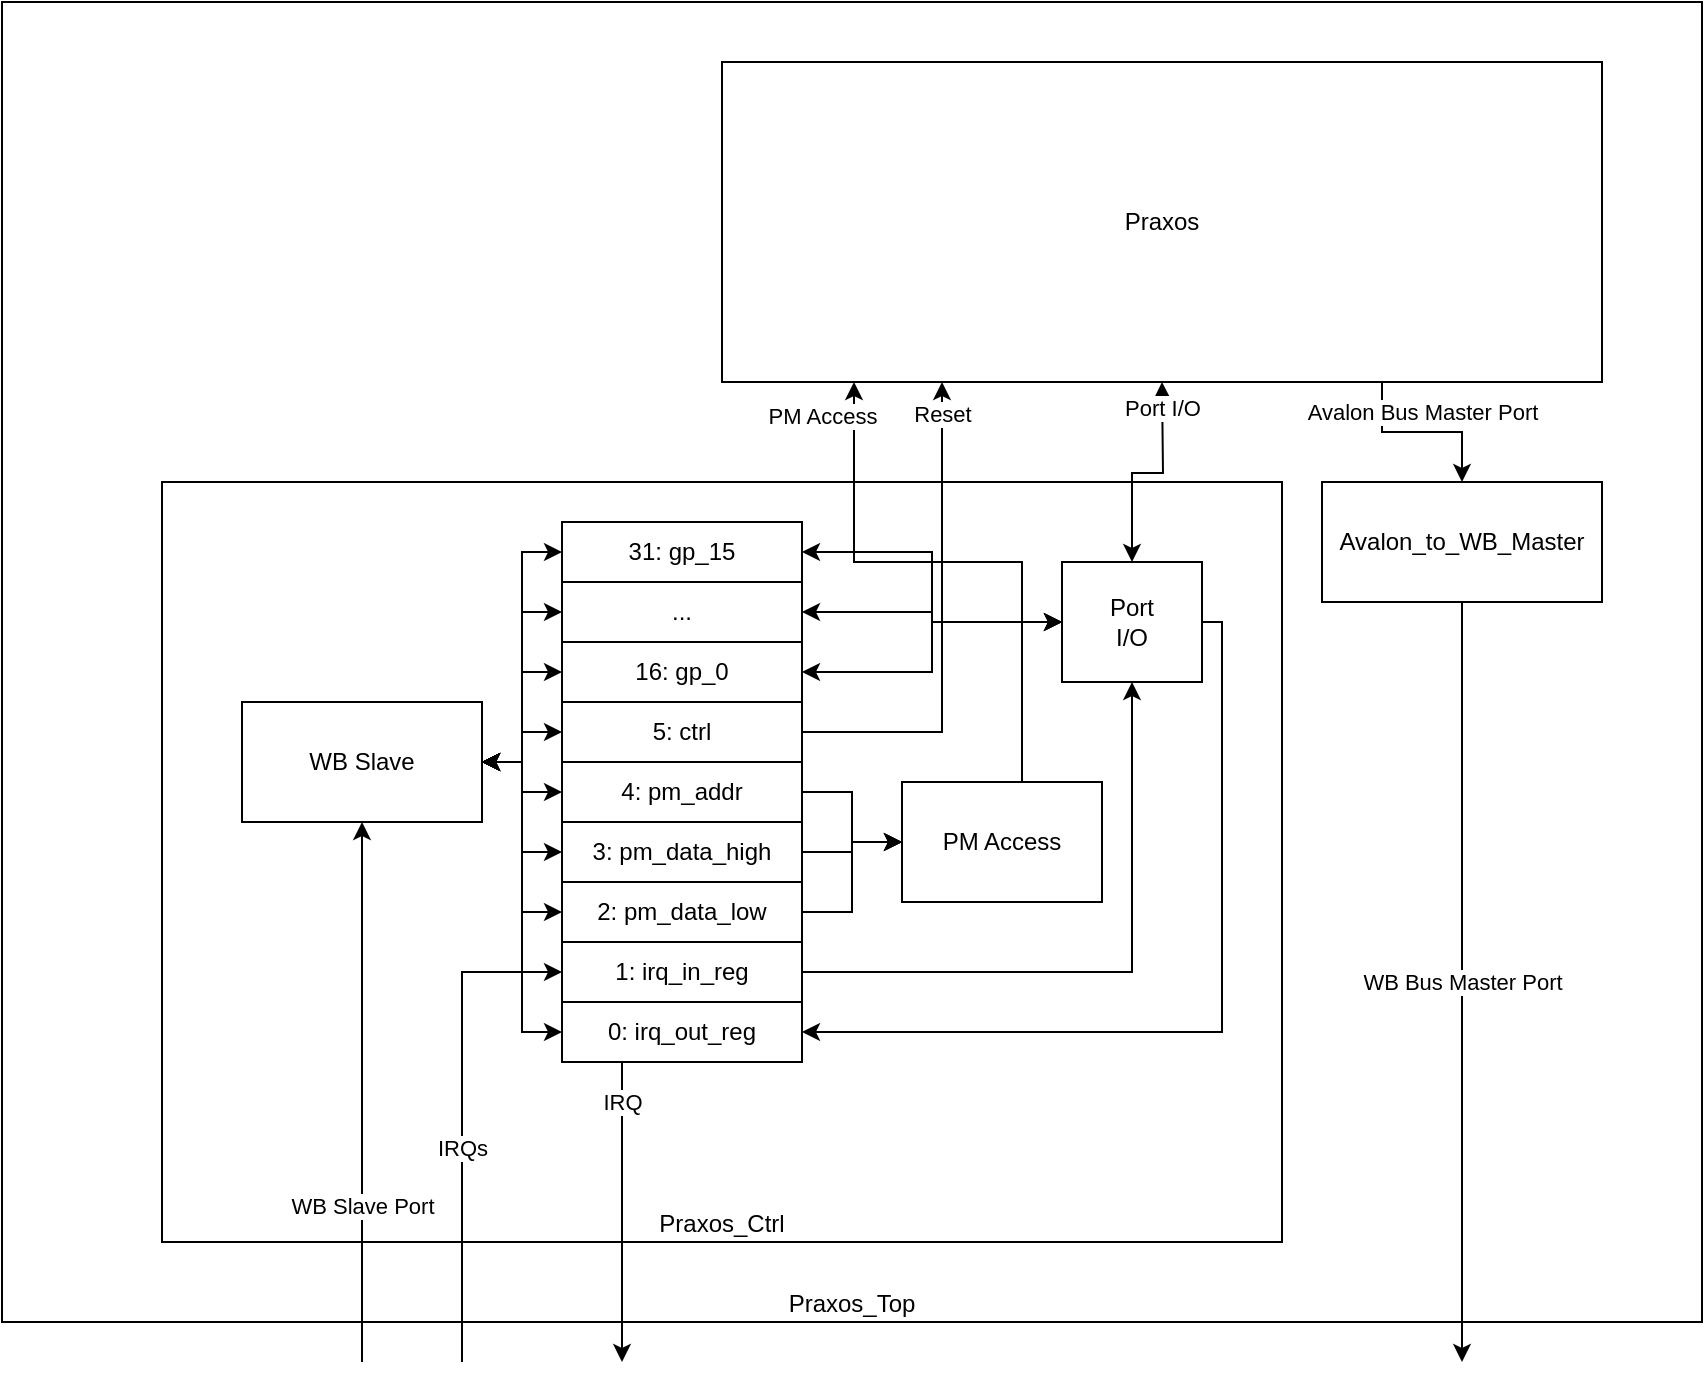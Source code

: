 <mxfile version="19.0.3" type="device"><diagram id="MNf2wMZkNhFHgaL5lZ0z" name="Page-1"><mxGraphModel dx="1888" dy="641" grid="1" gridSize="10" guides="1" tooltips="1" connect="1" arrows="1" fold="1" page="1" pageScale="1" pageWidth="850" pageHeight="1100" math="0" shadow="0"><root><mxCell id="0"/><mxCell id="1" parent="0"/><mxCell id="0u6UAf10lV7i9e3pFNgG-41" value="Praxos_Top" style="rounded=0;whiteSpace=wrap;html=1;verticalAlign=bottom;" vertex="1" parent="1"><mxGeometry x="-280" y="170" width="850" height="660" as="geometry"/></mxCell><mxCell id="0u6UAf10lV7i9e3pFNgG-1" value="Praxos" style="rounded=0;whiteSpace=wrap;html=1;points=[[0,0,0,0,0],[0,0.25,0,0,0],[0,0.5,0,0,0],[0,0.75,0,0,0],[0,1,0,0,0],[0.15,1,0,0,0],[0.25,0,0,0,0],[0.33,1,0,0,0],[0.5,0,0,0,0],[0.5,1,0,0,0],[0.67,1,0,0,0],[0.75,0,0,0,0],[0.82,1,0,0,0],[1,0,0,0,0],[1,0.25,0,0,0],[1,0.5,0,0,0],[1,0.75,0,0,0],[1,1,0,0,0]];" vertex="1" parent="1"><mxGeometry x="80" y="200" width="440" height="160" as="geometry"/></mxCell><mxCell id="0u6UAf10lV7i9e3pFNgG-2" value="Avalon_to_WB_Master" style="rounded=0;whiteSpace=wrap;html=1;" vertex="1" parent="1"><mxGeometry x="380" y="410" width="140" height="60" as="geometry"/></mxCell><mxCell id="0u6UAf10lV7i9e3pFNgG-3" value="Avalon Bus Master Port" style="endArrow=classic;html=1;rounded=0;exitX=0.75;exitY=1;exitDx=0;exitDy=0;entryX=0.5;entryY=0;entryDx=0;entryDy=0;edgeStyle=orthogonalEdgeStyle;" edge="1" parent="1" source="0u6UAf10lV7i9e3pFNgG-1" target="0u6UAf10lV7i9e3pFNgG-2"><mxGeometry y="10" width="50" height="50" relative="1" as="geometry"><mxPoint x="270" y="500" as="sourcePoint"/><mxPoint x="320" y="450" as="targetPoint"/><mxPoint as="offset"/></mxGeometry></mxCell><mxCell id="0u6UAf10lV7i9e3pFNgG-4" value="Praxos_Ctrl" style="rounded=0;whiteSpace=wrap;html=1;verticalAlign=bottom;" vertex="1" parent="1"><mxGeometry x="-200" y="410" width="560" height="380" as="geometry"/></mxCell><mxCell id="0u6UAf10lV7i9e3pFNgG-5" value="Port I/O" style="endArrow=classic;startArrow=classic;html=1;rounded=0;edgeStyle=orthogonalEdgeStyle;" edge="1" parent="1" source="0u6UAf10lV7i9e3pFNgG-26"><mxGeometry x="0.758" width="50" height="50" relative="1" as="geometry"><mxPoint x="300" y="410" as="sourcePoint"/><mxPoint x="300" y="360" as="targetPoint"/><mxPoint as="offset"/></mxGeometry></mxCell><mxCell id="0u6UAf10lV7i9e3pFNgG-6" value="WB Bus Master Port" style="endArrow=classic;html=1;rounded=0;exitX=0.5;exitY=1;exitDx=0;exitDy=0;" edge="1" parent="1" source="0u6UAf10lV7i9e3pFNgG-2"><mxGeometry width="50" height="50" relative="1" as="geometry"><mxPoint x="420" y="500" as="sourcePoint"/><mxPoint x="450" y="850" as="targetPoint"/></mxGeometry></mxCell><mxCell id="0u6UAf10lV7i9e3pFNgG-7" value="WB Slave" style="rounded=0;whiteSpace=wrap;html=1;" vertex="1" parent="1"><mxGeometry x="-160" y="520" width="120" height="60" as="geometry"/></mxCell><mxCell id="0u6UAf10lV7i9e3pFNgG-9" value="Reset" style="endArrow=classic;html=1;rounded=0;exitX=1;exitY=0.5;exitDx=0;exitDy=0;entryX=0.25;entryY=1;entryDx=0;entryDy=0;edgeStyle=orthogonalEdgeStyle;" edge="1" parent="1" source="0u6UAf10lV7i9e3pFNgG-17" target="0u6UAf10lV7i9e3pFNgG-1"><mxGeometry x="0.869" width="50" height="50" relative="1" as="geometry"><mxPoint x="400" y="360" as="sourcePoint"/><mxPoint x="170" y="380" as="targetPoint"/><mxPoint as="offset"/></mxGeometry></mxCell><mxCell id="0u6UAf10lV7i9e3pFNgG-10" value="PM Access" style="endArrow=classic;html=1;rounded=0;exitX=0.5;exitY=0;exitDx=0;exitDy=0;entryX=0.15;entryY=1;entryDx=0;entryDy=0;entryPerimeter=0;edgeStyle=orthogonalEdgeStyle;" edge="1" parent="1" source="0u6UAf10lV7i9e3pFNgG-22" target="0u6UAf10lV7i9e3pFNgG-1"><mxGeometry x="0.884" y="16" width="50" height="50" relative="1" as="geometry"><mxPoint x="30" y="420" as="sourcePoint"/><mxPoint x="30" y="370" as="targetPoint"/><Array as="points"><mxPoint x="230" y="450"/><mxPoint x="146" y="450"/></Array><mxPoint as="offset"/></mxGeometry></mxCell><mxCell id="0u6UAf10lV7i9e3pFNgG-11" value="WB Slave Port" style="endArrow=classic;html=1;rounded=0;entryX=0.5;entryY=1;entryDx=0;entryDy=0;" edge="1" parent="1" target="0u6UAf10lV7i9e3pFNgG-7"><mxGeometry x="-0.419" width="50" height="50" relative="1" as="geometry"><mxPoint x="-100" y="850" as="sourcePoint"/><mxPoint x="260" y="890" as="targetPoint"/><mxPoint as="offset"/></mxGeometry></mxCell><mxCell id="0u6UAf10lV7i9e3pFNgG-12" value="IRQs" style="endArrow=classic;html=1;rounded=0;entryX=0;entryY=0.5;entryDx=0;entryDy=0;edgeStyle=orthogonalEdgeStyle;" edge="1" parent="1" target="0u6UAf10lV7i9e3pFNgG-13"><mxGeometry x="-0.127" width="50" height="50" relative="1" as="geometry"><mxPoint x="-50" y="850" as="sourcePoint"/><mxPoint y="691.9" as="targetPoint"/><Array as="points"><mxPoint x="-50" y="655"/></Array><mxPoint as="offset"/></mxGeometry></mxCell><mxCell id="0u6UAf10lV7i9e3pFNgG-13" value="1: irq_in_reg" style="rounded=0;whiteSpace=wrap;html=1;" vertex="1" parent="1"><mxGeometry y="640" width="120" height="30" as="geometry"/></mxCell><mxCell id="0u6UAf10lV7i9e3pFNgG-14" value="2: pm_data_low" style="rounded=0;whiteSpace=wrap;html=1;" vertex="1" parent="1"><mxGeometry y="610" width="120" height="30" as="geometry"/></mxCell><mxCell id="0u6UAf10lV7i9e3pFNgG-15" value="3: pm_data_high" style="rounded=0;whiteSpace=wrap;html=1;" vertex="1" parent="1"><mxGeometry y="580" width="120" height="30" as="geometry"/></mxCell><mxCell id="0u6UAf10lV7i9e3pFNgG-16" value="4: pm_addr" style="rounded=0;whiteSpace=wrap;html=1;" vertex="1" parent="1"><mxGeometry y="550" width="120" height="30" as="geometry"/></mxCell><mxCell id="0u6UAf10lV7i9e3pFNgG-17" value="5: ctrl" style="rounded=0;whiteSpace=wrap;html=1;" vertex="1" parent="1"><mxGeometry y="520" width="120" height="30" as="geometry"/></mxCell><mxCell id="0u6UAf10lV7i9e3pFNgG-18" value="16: gp_0" style="rounded=0;whiteSpace=wrap;html=1;" vertex="1" parent="1"><mxGeometry y="490" width="120" height="30" as="geometry"/></mxCell><mxCell id="0u6UAf10lV7i9e3pFNgG-19" value="..." style="rounded=0;whiteSpace=wrap;html=1;" vertex="1" parent="1"><mxGeometry y="460" width="120" height="30" as="geometry"/></mxCell><mxCell id="0u6UAf10lV7i9e3pFNgG-20" value="31: gp_15" style="rounded=0;whiteSpace=wrap;html=1;" vertex="1" parent="1"><mxGeometry y="430" width="120" height="30" as="geometry"/></mxCell><mxCell id="0u6UAf10lV7i9e3pFNgG-22" value="PM Access" style="rounded=0;whiteSpace=wrap;html=1;" vertex="1" parent="1"><mxGeometry x="170" y="560" width="100" height="60" as="geometry"/></mxCell><mxCell id="0u6UAf10lV7i9e3pFNgG-23" value="" style="endArrow=classic;html=1;rounded=0;exitX=1;exitY=0.5;exitDx=0;exitDy=0;edgeStyle=orthogonalEdgeStyle;" edge="1" parent="1" source="0u6UAf10lV7i9e3pFNgG-16" target="0u6UAf10lV7i9e3pFNgG-22"><mxGeometry width="50" height="50" relative="1" as="geometry"><mxPoint x="430" y="730" as="sourcePoint"/><mxPoint x="480" y="680" as="targetPoint"/></mxGeometry></mxCell><mxCell id="0u6UAf10lV7i9e3pFNgG-24" value="" style="endArrow=classic;html=1;rounded=0;exitX=1;exitY=0.5;exitDx=0;exitDy=0;edgeStyle=orthogonalEdgeStyle;" edge="1" parent="1" source="0u6UAf10lV7i9e3pFNgG-15" target="0u6UAf10lV7i9e3pFNgG-22"><mxGeometry width="50" height="50" relative="1" as="geometry"><mxPoint x="460" y="740" as="sourcePoint"/><mxPoint x="510" y="690" as="targetPoint"/></mxGeometry></mxCell><mxCell id="0u6UAf10lV7i9e3pFNgG-25" value="" style="endArrow=classic;html=1;rounded=0;exitX=1;exitY=0.5;exitDx=0;exitDy=0;edgeStyle=orthogonalEdgeStyle;" edge="1" parent="1" source="0u6UAf10lV7i9e3pFNgG-14" target="0u6UAf10lV7i9e3pFNgG-22"><mxGeometry width="50" height="50" relative="1" as="geometry"><mxPoint x="540" y="740" as="sourcePoint"/><mxPoint x="590" y="690" as="targetPoint"/></mxGeometry></mxCell><mxCell id="0u6UAf10lV7i9e3pFNgG-26" value="Port&lt;br&gt;I/O" style="rounded=0;whiteSpace=wrap;html=1;" vertex="1" parent="1"><mxGeometry x="250" y="450" width="70" height="60" as="geometry"/></mxCell><mxCell id="0u6UAf10lV7i9e3pFNgG-27" value="" style="endArrow=classic;html=1;rounded=0;exitX=1;exitY=0.5;exitDx=0;exitDy=0;edgeStyle=orthogonalEdgeStyle;startArrow=classic;startFill=1;" edge="1" parent="1" source="0u6UAf10lV7i9e3pFNgG-20" target="0u6UAf10lV7i9e3pFNgG-26"><mxGeometry width="50" height="50" relative="1" as="geometry"><mxPoint x="440" y="660" as="sourcePoint"/><mxPoint x="490" y="610" as="targetPoint"/></mxGeometry></mxCell><mxCell id="0u6UAf10lV7i9e3pFNgG-28" value="" style="endArrow=classic;html=1;rounded=0;exitX=1;exitY=0.5;exitDx=0;exitDy=0;edgeStyle=orthogonalEdgeStyle;startArrow=classic;startFill=1;" edge="1" parent="1" source="0u6UAf10lV7i9e3pFNgG-19" target="0u6UAf10lV7i9e3pFNgG-26"><mxGeometry width="50" height="50" relative="1" as="geometry"><mxPoint x="470" y="740" as="sourcePoint"/><mxPoint x="520" y="690" as="targetPoint"/></mxGeometry></mxCell><mxCell id="0u6UAf10lV7i9e3pFNgG-29" value="" style="endArrow=classic;html=1;rounded=0;exitX=1;exitY=0.5;exitDx=0;exitDy=0;edgeStyle=orthogonalEdgeStyle;startArrow=classic;startFill=1;" edge="1" parent="1" source="0u6UAf10lV7i9e3pFNgG-18" target="0u6UAf10lV7i9e3pFNgG-26"><mxGeometry width="50" height="50" relative="1" as="geometry"><mxPoint x="530" y="680" as="sourcePoint"/><mxPoint x="580" y="630" as="targetPoint"/></mxGeometry></mxCell><mxCell id="0u6UAf10lV7i9e3pFNgG-30" value="" style="endArrow=classic;startArrow=none;html=1;rounded=0;exitX=1;exitY=0.5;exitDx=0;exitDy=0;edgeStyle=orthogonalEdgeStyle;startFill=0;" edge="1" parent="1" source="0u6UAf10lV7i9e3pFNgG-13" target="0u6UAf10lV7i9e3pFNgG-26"><mxGeometry width="50" height="50" relative="1" as="geometry"><mxPoint x="580" y="740" as="sourcePoint"/><mxPoint x="630" y="690" as="targetPoint"/></mxGeometry></mxCell><mxCell id="0u6UAf10lV7i9e3pFNgG-31" value="" style="endArrow=classic;html=1;rounded=0;entryX=1;entryY=0.5;entryDx=0;entryDy=0;edgeStyle=orthogonalEdgeStyle;" edge="1" parent="1" source="0u6UAf10lV7i9e3pFNgG-26" target="0u6UAf10lV7i9e3pFNgG-42"><mxGeometry width="50" height="50" relative="1" as="geometry"><mxPoint x="510" y="730" as="sourcePoint"/><mxPoint x="560" y="680" as="targetPoint"/><Array as="points"><mxPoint x="330" y="480"/><mxPoint x="330" y="685"/></Array></mxGeometry></mxCell><mxCell id="0u6UAf10lV7i9e3pFNgG-32" value="IRQ" style="endArrow=classic;html=1;rounded=0;exitX=0.25;exitY=1;exitDx=0;exitDy=0;" edge="1" parent="1" source="0u6UAf10lV7i9e3pFNgG-42"><mxGeometry x="-0.733" width="50" height="50" relative="1" as="geometry"><mxPoint x="60" y="700" as="sourcePoint"/><mxPoint x="30" y="850" as="targetPoint"/><mxPoint as="offset"/></mxGeometry></mxCell><mxCell id="0u6UAf10lV7i9e3pFNgG-33" value="" style="endArrow=classic;startArrow=classic;html=1;rounded=0;entryX=0;entryY=0.5;entryDx=0;entryDy=0;edgeStyle=orthogonalEdgeStyle;" edge="1" parent="1" source="0u6UAf10lV7i9e3pFNgG-7" target="0u6UAf10lV7i9e3pFNgG-20"><mxGeometry width="50" height="50" relative="1" as="geometry"><mxPoint x="-310" y="600" as="sourcePoint"/><mxPoint x="-260" y="550" as="targetPoint"/></mxGeometry></mxCell><mxCell id="0u6UAf10lV7i9e3pFNgG-34" value="" style="endArrow=classic;startArrow=classic;html=1;rounded=0;entryX=0;entryY=0.5;entryDx=0;entryDy=0;edgeStyle=orthogonalEdgeStyle;" edge="1" parent="1" source="0u6UAf10lV7i9e3pFNgG-7" target="0u6UAf10lV7i9e3pFNgG-19"><mxGeometry width="50" height="50" relative="1" as="geometry"><mxPoint x="-300" y="670" as="sourcePoint"/><mxPoint x="-250" y="620" as="targetPoint"/></mxGeometry></mxCell><mxCell id="0u6UAf10lV7i9e3pFNgG-35" value="" style="endArrow=classic;startArrow=classic;html=1;rounded=0;entryX=0;entryY=0.5;entryDx=0;entryDy=0;edgeStyle=orthogonalEdgeStyle;" edge="1" parent="1" source="0u6UAf10lV7i9e3pFNgG-7" target="0u6UAf10lV7i9e3pFNgG-18"><mxGeometry width="50" height="50" relative="1" as="geometry"><mxPoint x="-260" y="830" as="sourcePoint"/><mxPoint x="-210" y="780" as="targetPoint"/></mxGeometry></mxCell><mxCell id="0u6UAf10lV7i9e3pFNgG-37" value="" style="endArrow=classic;startArrow=classic;html=1;rounded=0;entryX=0;entryY=0.5;entryDx=0;entryDy=0;edgeStyle=orthogonalEdgeStyle;" edge="1" parent="1" source="0u6UAf10lV7i9e3pFNgG-7" target="0u6UAf10lV7i9e3pFNgG-17"><mxGeometry width="50" height="50" relative="1" as="geometry"><mxPoint x="-300" y="790" as="sourcePoint"/><mxPoint x="-250" y="740" as="targetPoint"/></mxGeometry></mxCell><mxCell id="0u6UAf10lV7i9e3pFNgG-38" value="" style="endArrow=classic;startArrow=classic;html=1;rounded=0;entryX=0;entryY=0.5;entryDx=0;entryDy=0;edgeStyle=orthogonalEdgeStyle;" edge="1" parent="1" source="0u6UAf10lV7i9e3pFNgG-7" target="0u6UAf10lV7i9e3pFNgG-16"><mxGeometry width="50" height="50" relative="1" as="geometry"><mxPoint x="-290" y="850" as="sourcePoint"/><mxPoint x="-240" y="800" as="targetPoint"/></mxGeometry></mxCell><mxCell id="0u6UAf10lV7i9e3pFNgG-39" value="" style="endArrow=classic;startArrow=classic;html=1;rounded=0;entryX=0;entryY=0.5;entryDx=0;entryDy=0;edgeStyle=orthogonalEdgeStyle;" edge="1" parent="1" source="0u6UAf10lV7i9e3pFNgG-7" target="0u6UAf10lV7i9e3pFNgG-15"><mxGeometry width="50" height="50" relative="1" as="geometry"><mxPoint x="-250" y="840" as="sourcePoint"/><mxPoint x="-200" y="790" as="targetPoint"/></mxGeometry></mxCell><mxCell id="0u6UAf10lV7i9e3pFNgG-40" value="" style="endArrow=classic;startArrow=classic;html=1;rounded=0;entryX=0;entryY=0.5;entryDx=0;entryDy=0;edgeStyle=orthogonalEdgeStyle;" edge="1" parent="1" source="0u6UAf10lV7i9e3pFNgG-7" target="0u6UAf10lV7i9e3pFNgG-14"><mxGeometry width="50" height="50" relative="1" as="geometry"><mxPoint x="-320" y="840" as="sourcePoint"/><mxPoint x="-270" y="790" as="targetPoint"/></mxGeometry></mxCell><mxCell id="0u6UAf10lV7i9e3pFNgG-42" value="0: irq_out_reg" style="rounded=0;whiteSpace=wrap;html=1;" vertex="1" parent="1"><mxGeometry y="670" width="120" height="30" as="geometry"/></mxCell><mxCell id="0u6UAf10lV7i9e3pFNgG-44" value="" style="endArrow=classic;startArrow=classic;html=1;rounded=0;entryX=0;entryY=0.5;entryDx=0;entryDy=0;exitX=1;exitY=0.5;exitDx=0;exitDy=0;edgeStyle=orthogonalEdgeStyle;" edge="1" parent="1" source="0u6UAf10lV7i9e3pFNgG-7" target="0u6UAf10lV7i9e3pFNgG-42"><mxGeometry width="50" height="50" relative="1" as="geometry"><mxPoint x="-160" y="720" as="sourcePoint"/><mxPoint x="-110" y="670" as="targetPoint"/></mxGeometry></mxCell></root></mxGraphModel></diagram></mxfile>